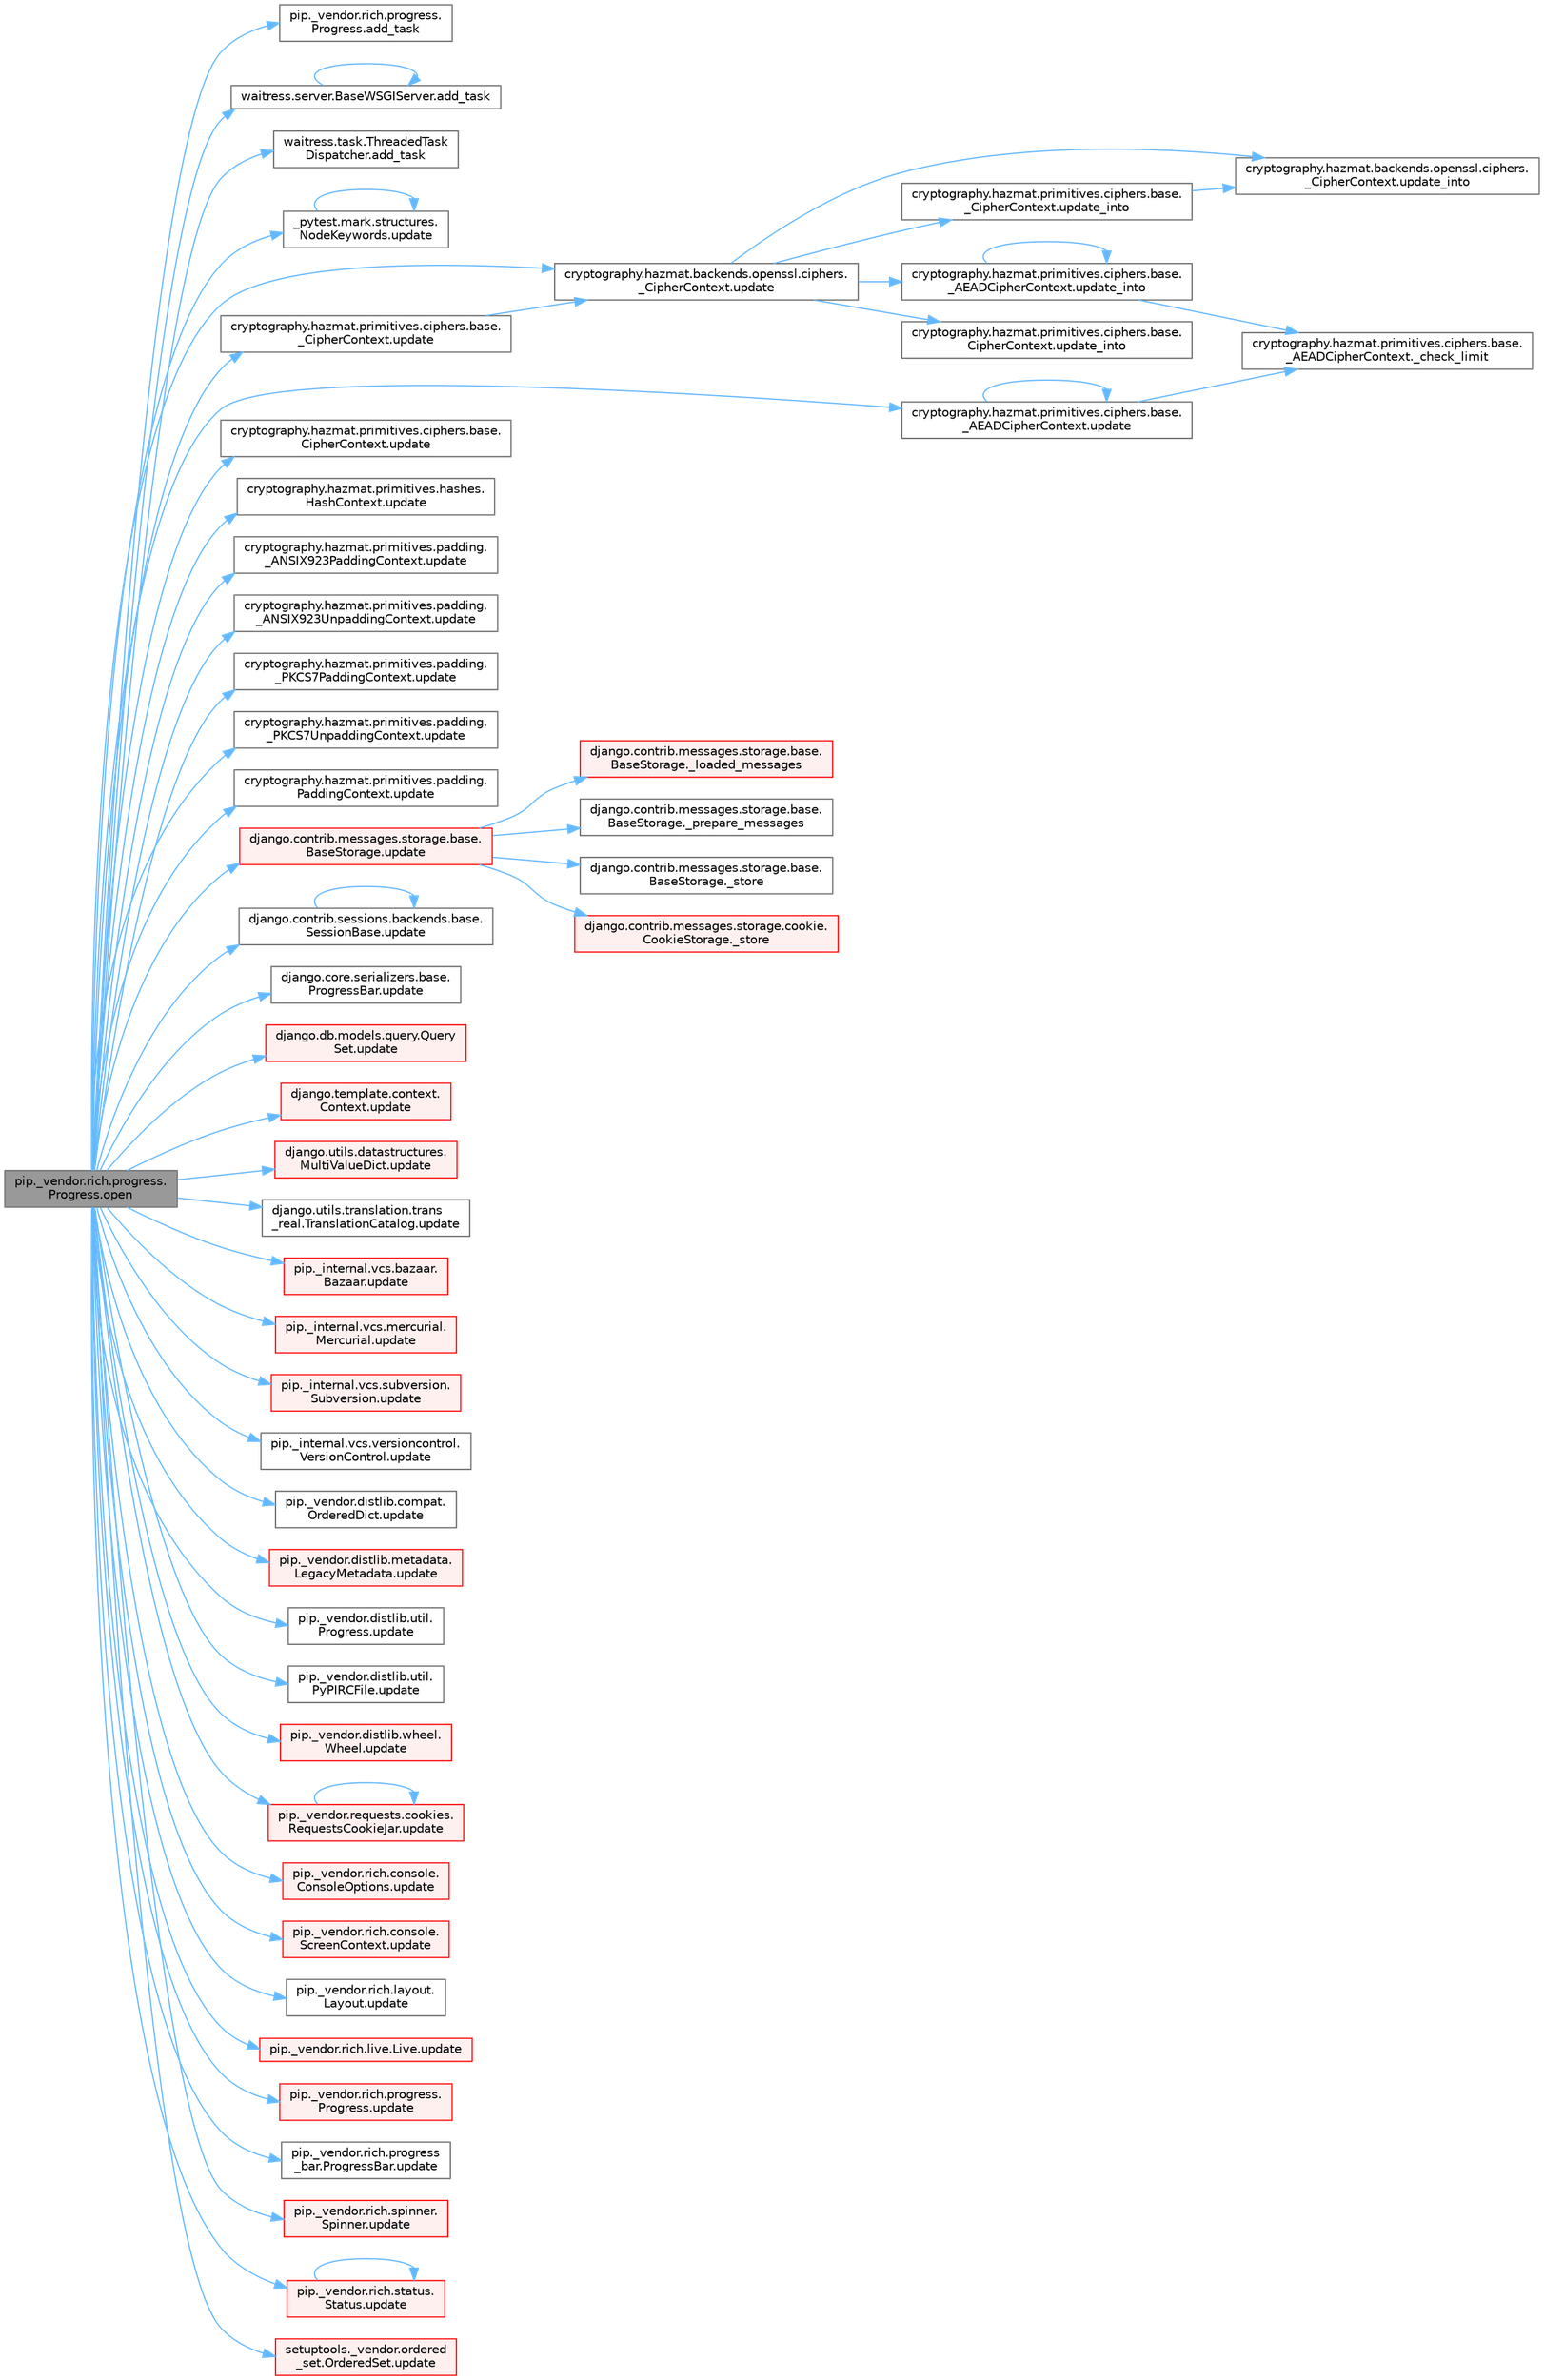 digraph "pip._vendor.rich.progress.Progress.open"
{
 // LATEX_PDF_SIZE
  bgcolor="transparent";
  edge [fontname=Helvetica,fontsize=10,labelfontname=Helvetica,labelfontsize=10];
  node [fontname=Helvetica,fontsize=10,shape=box,height=0.2,width=0.4];
  rankdir="LR";
  Node1 [id="Node000001",label="pip._vendor.rich.progress.\lProgress.open",height=0.2,width=0.4,color="gray40", fillcolor="grey60", style="filled", fontcolor="black",tooltip=" "];
  Node1 -> Node2 [id="edge1_Node000001_Node000002",color="steelblue1",style="solid",tooltip=" "];
  Node2 [id="Node000002",label="pip._vendor.rich.progress.\lProgress.add_task",height=0.2,width=0.4,color="grey40", fillcolor="white", style="filled",URL="$classpip_1_1__vendor_1_1rich_1_1progress_1_1_progress.html#ac731e25d7947a05a1772a3933a14f37f",tooltip=" "];
  Node1 -> Node3 [id="edge2_Node000001_Node000003",color="steelblue1",style="solid",tooltip=" "];
  Node3 [id="Node000003",label="waitress.server.BaseWSGIServer.add_task",height=0.2,width=0.4,color="grey40", fillcolor="white", style="filled",URL="$classwaitress_1_1server_1_1_base_w_s_g_i_server.html#aa62bd95573fdbdf54be7fb15889971e1",tooltip=" "];
  Node3 -> Node3 [id="edge3_Node000003_Node000003",color="steelblue1",style="solid",tooltip=" "];
  Node1 -> Node4 [id="edge4_Node000001_Node000004",color="steelblue1",style="solid",tooltip=" "];
  Node4 [id="Node000004",label="waitress.task.ThreadedTask\lDispatcher.add_task",height=0.2,width=0.4,color="grey40", fillcolor="white", style="filled",URL="$classwaitress_1_1task_1_1_threaded_task_dispatcher.html#a6705595c05fe078135d0d541a994aa96",tooltip=" "];
  Node1 -> Node5 [id="edge5_Node000001_Node000005",color="steelblue1",style="solid",tooltip=" "];
  Node5 [id="Node000005",label="_pytest.mark.structures.\lNodeKeywords.update",height=0.2,width=0.4,color="grey40", fillcolor="white", style="filled",URL="$class__pytest_1_1mark_1_1structures_1_1_node_keywords.html#a0a4d777bdae1c928eb82dbe2078da337",tooltip=" "];
  Node5 -> Node5 [id="edge6_Node000005_Node000005",color="steelblue1",style="solid",tooltip=" "];
  Node1 -> Node6 [id="edge7_Node000001_Node000006",color="steelblue1",style="solid",tooltip=" "];
  Node6 [id="Node000006",label="cryptography.hazmat.backends.openssl.ciphers.\l_CipherContext.update",height=0.2,width=0.4,color="grey40", fillcolor="white", style="filled",URL="$classcryptography_1_1hazmat_1_1backends_1_1openssl_1_1ciphers_1_1___cipher_context.html#a5610dfbc011a181af1eb504ed9ae6130",tooltip=" "];
  Node6 -> Node7 [id="edge8_Node000006_Node000007",color="steelblue1",style="solid",tooltip=" "];
  Node7 [id="Node000007",label="cryptography.hazmat.backends.openssl.ciphers.\l_CipherContext.update_into",height=0.2,width=0.4,color="grey40", fillcolor="white", style="filled",URL="$classcryptography_1_1hazmat_1_1backends_1_1openssl_1_1ciphers_1_1___cipher_context.html#ac924fa3f283429f25778565627a17ba3",tooltip=" "];
  Node6 -> Node8 [id="edge9_Node000006_Node000008",color="steelblue1",style="solid",tooltip=" "];
  Node8 [id="Node000008",label="cryptography.hazmat.primitives.ciphers.base.\l_AEADCipherContext.update_into",height=0.2,width=0.4,color="grey40", fillcolor="white", style="filled",URL="$classcryptography_1_1hazmat_1_1primitives_1_1ciphers_1_1base_1_1___a_e_a_d_cipher_context.html#ada8677c693a5806d08ad8e5fb73cc509",tooltip=" "];
  Node8 -> Node9 [id="edge10_Node000008_Node000009",color="steelblue1",style="solid",tooltip=" "];
  Node9 [id="Node000009",label="cryptography.hazmat.primitives.ciphers.base.\l_AEADCipherContext._check_limit",height=0.2,width=0.4,color="grey40", fillcolor="white", style="filled",URL="$classcryptography_1_1hazmat_1_1primitives_1_1ciphers_1_1base_1_1___a_e_a_d_cipher_context.html#a179d61fd4ecab619d41720f2b12fa68e",tooltip=" "];
  Node8 -> Node8 [id="edge11_Node000008_Node000008",color="steelblue1",style="solid",tooltip=" "];
  Node6 -> Node10 [id="edge12_Node000006_Node000010",color="steelblue1",style="solid",tooltip=" "];
  Node10 [id="Node000010",label="cryptography.hazmat.primitives.ciphers.base.\l_CipherContext.update_into",height=0.2,width=0.4,color="grey40", fillcolor="white", style="filled",URL="$classcryptography_1_1hazmat_1_1primitives_1_1ciphers_1_1base_1_1___cipher_context.html#ae56f21177950070138185e4063118ffe",tooltip=" "];
  Node10 -> Node7 [id="edge13_Node000010_Node000007",color="steelblue1",style="solid",tooltip=" "];
  Node6 -> Node11 [id="edge14_Node000006_Node000011",color="steelblue1",style="solid",tooltip=" "];
  Node11 [id="Node000011",label="cryptography.hazmat.primitives.ciphers.base.\lCipherContext.update_into",height=0.2,width=0.4,color="grey40", fillcolor="white", style="filled",URL="$classcryptography_1_1hazmat_1_1primitives_1_1ciphers_1_1base_1_1_cipher_context.html#a1c377cbed0fe2279f3957fb9af226699",tooltip=" "];
  Node1 -> Node12 [id="edge15_Node000001_Node000012",color="steelblue1",style="solid",tooltip=" "];
  Node12 [id="Node000012",label="cryptography.hazmat.primitives.ciphers.base.\l_AEADCipherContext.update",height=0.2,width=0.4,color="grey40", fillcolor="white", style="filled",URL="$classcryptography_1_1hazmat_1_1primitives_1_1ciphers_1_1base_1_1___a_e_a_d_cipher_context.html#a55c3cd5a4fe6d26aa67c41caa1cbe496",tooltip=" "];
  Node12 -> Node9 [id="edge16_Node000012_Node000009",color="steelblue1",style="solid",tooltip=" "];
  Node12 -> Node12 [id="edge17_Node000012_Node000012",color="steelblue1",style="solid",tooltip=" "];
  Node1 -> Node13 [id="edge18_Node000001_Node000013",color="steelblue1",style="solid",tooltip=" "];
  Node13 [id="Node000013",label="cryptography.hazmat.primitives.ciphers.base.\l_CipherContext.update",height=0.2,width=0.4,color="grey40", fillcolor="white", style="filled",URL="$classcryptography_1_1hazmat_1_1primitives_1_1ciphers_1_1base_1_1___cipher_context.html#a9bbd083aa4ef0fa6c6a1c07f15f9dd17",tooltip=" "];
  Node13 -> Node6 [id="edge19_Node000013_Node000006",color="steelblue1",style="solid",tooltip=" "];
  Node1 -> Node14 [id="edge20_Node000001_Node000014",color="steelblue1",style="solid",tooltip=" "];
  Node14 [id="Node000014",label="cryptography.hazmat.primitives.ciphers.base.\lCipherContext.update",height=0.2,width=0.4,color="grey40", fillcolor="white", style="filled",URL="$classcryptography_1_1hazmat_1_1primitives_1_1ciphers_1_1base_1_1_cipher_context.html#aee87d4d6a8f0f14e5b225d0eb9fb246e",tooltip=" "];
  Node1 -> Node15 [id="edge21_Node000001_Node000015",color="steelblue1",style="solid",tooltip=" "];
  Node15 [id="Node000015",label="cryptography.hazmat.primitives.hashes.\lHashContext.update",height=0.2,width=0.4,color="grey40", fillcolor="white", style="filled",URL="$classcryptography_1_1hazmat_1_1primitives_1_1hashes_1_1_hash_context.html#ab9ceb81a092e04be44cd8c6ac9dd4918",tooltip=" "];
  Node1 -> Node16 [id="edge22_Node000001_Node000016",color="steelblue1",style="solid",tooltip=" "];
  Node16 [id="Node000016",label="cryptography.hazmat.primitives.padding.\l_ANSIX923PaddingContext.update",height=0.2,width=0.4,color="grey40", fillcolor="white", style="filled",URL="$classcryptography_1_1hazmat_1_1primitives_1_1padding_1_1___a_n_s_i_x923_padding_context.html#a73ae02f0e7d3ecdc76c327972d5cb075",tooltip=" "];
  Node1 -> Node17 [id="edge23_Node000001_Node000017",color="steelblue1",style="solid",tooltip=" "];
  Node17 [id="Node000017",label="cryptography.hazmat.primitives.padding.\l_ANSIX923UnpaddingContext.update",height=0.2,width=0.4,color="grey40", fillcolor="white", style="filled",URL="$classcryptography_1_1hazmat_1_1primitives_1_1padding_1_1___a_n_s_i_x923_unpadding_context.html#afda02ac4bf5c02d78814b54e62736942",tooltip=" "];
  Node1 -> Node18 [id="edge24_Node000001_Node000018",color="steelblue1",style="solid",tooltip=" "];
  Node18 [id="Node000018",label="cryptography.hazmat.primitives.padding.\l_PKCS7PaddingContext.update",height=0.2,width=0.4,color="grey40", fillcolor="white", style="filled",URL="$classcryptography_1_1hazmat_1_1primitives_1_1padding_1_1___p_k_c_s7_padding_context.html#a26ecfa520954d55accd37dcd4ee92233",tooltip=" "];
  Node1 -> Node19 [id="edge25_Node000001_Node000019",color="steelblue1",style="solid",tooltip=" "];
  Node19 [id="Node000019",label="cryptography.hazmat.primitives.padding.\l_PKCS7UnpaddingContext.update",height=0.2,width=0.4,color="grey40", fillcolor="white", style="filled",URL="$classcryptography_1_1hazmat_1_1primitives_1_1padding_1_1___p_k_c_s7_unpadding_context.html#add18c9d99e7b859b88e0f6fdd496d5ff",tooltip=" "];
  Node1 -> Node20 [id="edge26_Node000001_Node000020",color="steelblue1",style="solid",tooltip=" "];
  Node20 [id="Node000020",label="cryptography.hazmat.primitives.padding.\lPaddingContext.update",height=0.2,width=0.4,color="grey40", fillcolor="white", style="filled",URL="$classcryptography_1_1hazmat_1_1primitives_1_1padding_1_1_padding_context.html#a047bc43f5a6b188611c2fce69723798c",tooltip=" "];
  Node1 -> Node21 [id="edge27_Node000001_Node000021",color="steelblue1",style="solid",tooltip=" "];
  Node21 [id="Node000021",label="django.contrib.messages.storage.base.\lBaseStorage.update",height=0.2,width=0.4,color="red", fillcolor="#FFF0F0", style="filled",URL="$classdjango_1_1contrib_1_1messages_1_1storage_1_1base_1_1_base_storage.html#a6e7b6b257bc8af4bd1d58d53235679a2",tooltip=" "];
  Node21 -> Node22 [id="edge28_Node000021_Node000022",color="steelblue1",style="solid",tooltip=" "];
  Node22 [id="Node000022",label="django.contrib.messages.storage.base.\lBaseStorage._loaded_messages",height=0.2,width=0.4,color="red", fillcolor="#FFF0F0", style="filled",URL="$classdjango_1_1contrib_1_1messages_1_1storage_1_1base_1_1_base_storage.html#aae271e69706ef6bcb050affc180b81e1",tooltip=" "];
  Node21 -> Node4467 [id="edge29_Node000021_Node004467",color="steelblue1",style="solid",tooltip=" "];
  Node4467 [id="Node004467",label="django.contrib.messages.storage.base.\lBaseStorage._prepare_messages",height=0.2,width=0.4,color="grey40", fillcolor="white", style="filled",URL="$classdjango_1_1contrib_1_1messages_1_1storage_1_1base_1_1_base_storage.html#a8b041dcd1b43d70d14a307f76e870a1a",tooltip=" "];
  Node21 -> Node2092 [id="edge30_Node000021_Node002092",color="steelblue1",style="solid",tooltip=" "];
  Node2092 [id="Node002092",label="django.contrib.messages.storage.base.\lBaseStorage._store",height=0.2,width=0.4,color="grey40", fillcolor="white", style="filled",URL="$classdjango_1_1contrib_1_1messages_1_1storage_1_1base_1_1_base_storage.html#aa5132a4a7ce775d6ecf062de7fe92296",tooltip=" "];
  Node21 -> Node2093 [id="edge31_Node000021_Node002093",color="steelblue1",style="solid",tooltip=" "];
  Node2093 [id="Node002093",label="django.contrib.messages.storage.cookie.\lCookieStorage._store",height=0.2,width=0.4,color="red", fillcolor="#FFF0F0", style="filled",URL="$classdjango_1_1contrib_1_1messages_1_1storage_1_1cookie_1_1_cookie_storage.html#aa0af435ad461f081d2fae1ec0043982e",tooltip=" "];
  Node1 -> Node4468 [id="edge32_Node000001_Node004468",color="steelblue1",style="solid",tooltip=" "];
  Node4468 [id="Node004468",label="django.contrib.sessions.backends.base.\lSessionBase.update",height=0.2,width=0.4,color="grey40", fillcolor="white", style="filled",URL="$classdjango_1_1contrib_1_1sessions_1_1backends_1_1base_1_1_session_base.html#a3c30c6ffbf47e3a150eaadc491b04cc5",tooltip=" "];
  Node4468 -> Node4468 [id="edge33_Node004468_Node004468",color="steelblue1",style="solid",tooltip=" "];
  Node1 -> Node4469 [id="edge34_Node000001_Node004469",color="steelblue1",style="solid",tooltip=" "];
  Node4469 [id="Node004469",label="django.core.serializers.base.\lProgressBar.update",height=0.2,width=0.4,color="grey40", fillcolor="white", style="filled",URL="$classdjango_1_1core_1_1serializers_1_1base_1_1_progress_bar.html#af2c1c7bf5d7219121e6823dd318bd50c",tooltip=" "];
  Node1 -> Node4470 [id="edge35_Node000001_Node004470",color="steelblue1",style="solid",tooltip=" "];
  Node4470 [id="Node004470",label="django.db.models.query.Query\lSet.update",height=0.2,width=0.4,color="red", fillcolor="#FFF0F0", style="filled",URL="$classdjango_1_1db_1_1models_1_1query_1_1_query_set.html#ab6293ece1c0100aa9a26a3fb2d666a06",tooltip=" "];
  Node1 -> Node4471 [id="edge36_Node000001_Node004471",color="steelblue1",style="solid",tooltip=" "];
  Node4471 [id="Node004471",label="django.template.context.\lContext.update",height=0.2,width=0.4,color="red", fillcolor="#FFF0F0", style="filled",URL="$classdjango_1_1template_1_1context_1_1_context.html#ac6b555aa3f87383d3ff80eac5e450c90",tooltip=" "];
  Node1 -> Node4473 [id="edge37_Node000001_Node004473",color="steelblue1",style="solid",tooltip=" "];
  Node4473 [id="Node004473",label="django.utils.datastructures.\lMultiValueDict.update",height=0.2,width=0.4,color="red", fillcolor="#FFF0F0", style="filled",URL="$classdjango_1_1utils_1_1datastructures_1_1_multi_value_dict.html#adb334f967b909885c14e439be6090ed9",tooltip=" "];
  Node1 -> Node4481 [id="edge38_Node000001_Node004481",color="steelblue1",style="solid",tooltip=" "];
  Node4481 [id="Node004481",label="django.utils.translation.trans\l_real.TranslationCatalog.update",height=0.2,width=0.4,color="grey40", fillcolor="white", style="filled",URL="$classdjango_1_1utils_1_1translation_1_1trans__real_1_1_translation_catalog.html#ad4887327f85044e4eb4701c171b696ea",tooltip=" "];
  Node1 -> Node4482 [id="edge39_Node000001_Node004482",color="steelblue1",style="solid",tooltip=" "];
  Node4482 [id="Node004482",label="pip._internal.vcs.bazaar.\lBazaar.update",height=0.2,width=0.4,color="red", fillcolor="#FFF0F0", style="filled",URL="$classpip_1_1__internal_1_1vcs_1_1bazaar_1_1_bazaar.html#ab72f9605304d0f45c9cee1b01475db15",tooltip=" "];
  Node1 -> Node4499 [id="edge40_Node000001_Node004499",color="steelblue1",style="solid",tooltip=" "];
  Node4499 [id="Node004499",label="pip._internal.vcs.mercurial.\lMercurial.update",height=0.2,width=0.4,color="red", fillcolor="#FFF0F0", style="filled",URL="$classpip_1_1__internal_1_1vcs_1_1mercurial_1_1_mercurial.html#ab20d928e9af6ddb8d125f17805b56433",tooltip=" "];
  Node1 -> Node4500 [id="edge41_Node000001_Node004500",color="steelblue1",style="solid",tooltip=" "];
  Node4500 [id="Node004500",label="pip._internal.vcs.subversion.\lSubversion.update",height=0.2,width=0.4,color="red", fillcolor="#FFF0F0", style="filled",URL="$classpip_1_1__internal_1_1vcs_1_1subversion_1_1_subversion.html#a6ffdf52e473391cd02f543f30e12cc94",tooltip=" "];
  Node1 -> Node4504 [id="edge42_Node000001_Node004504",color="steelblue1",style="solid",tooltip=" "];
  Node4504 [id="Node004504",label="pip._internal.vcs.versioncontrol.\lVersionControl.update",height=0.2,width=0.4,color="grey40", fillcolor="white", style="filled",URL="$classpip_1_1__internal_1_1vcs_1_1versioncontrol_1_1_version_control.html#aee2260d56ba67019ca524562f739a617",tooltip=" "];
  Node1 -> Node4505 [id="edge43_Node000001_Node004505",color="steelblue1",style="solid",tooltip=" "];
  Node4505 [id="Node004505",label="pip._vendor.distlib.compat.\lOrderedDict.update",height=0.2,width=0.4,color="grey40", fillcolor="white", style="filled",URL="$classpip_1_1__vendor_1_1distlib_1_1compat_1_1_ordered_dict.html#a05be3a8355cf49c1ae26a2c765577d44",tooltip=" "];
  Node1 -> Node4506 [id="edge44_Node000001_Node004506",color="steelblue1",style="solid",tooltip=" "];
  Node4506 [id="Node004506",label="pip._vendor.distlib.metadata.\lLegacyMetadata.update",height=0.2,width=0.4,color="red", fillcolor="#FFF0F0", style="filled",URL="$classpip_1_1__vendor_1_1distlib_1_1metadata_1_1_legacy_metadata.html#aefa482c1aa5db626eda875a4a1941995",tooltip=" "];
  Node1 -> Node4507 [id="edge45_Node000001_Node004507",color="steelblue1",style="solid",tooltip=" "];
  Node4507 [id="Node004507",label="pip._vendor.distlib.util.\lProgress.update",height=0.2,width=0.4,color="grey40", fillcolor="white", style="filled",URL="$classpip_1_1__vendor_1_1distlib_1_1util_1_1_progress.html#acb75e2a111c6007570d8429d9e07f8f9",tooltip=" "];
  Node1 -> Node4508 [id="edge46_Node000001_Node004508",color="steelblue1",style="solid",tooltip=" "];
  Node4508 [id="Node004508",label="pip._vendor.distlib.util.\lPyPIRCFile.update",height=0.2,width=0.4,color="grey40", fillcolor="white", style="filled",URL="$classpip_1_1__vendor_1_1distlib_1_1util_1_1_py_p_i_r_c_file.html#a1c66efaa0d058515e678b589e0a48fe6",tooltip=" "];
  Node1 -> Node4509 [id="edge47_Node000001_Node004509",color="steelblue1",style="solid",tooltip=" "];
  Node4509 [id="Node004509",label="pip._vendor.distlib.wheel.\lWheel.update",height=0.2,width=0.4,color="red", fillcolor="#FFF0F0", style="filled",URL="$classpip_1_1__vendor_1_1distlib_1_1wheel_1_1_wheel.html#af0fa6892c3a4e935a5ff2887f80b14ff",tooltip=" "];
  Node1 -> Node4513 [id="edge48_Node000001_Node004513",color="steelblue1",style="solid",tooltip=" "];
  Node4513 [id="Node004513",label="pip._vendor.requests.cookies.\lRequestsCookieJar.update",height=0.2,width=0.4,color="red", fillcolor="#FFF0F0", style="filled",URL="$classpip_1_1__vendor_1_1requests_1_1cookies_1_1_requests_cookie_jar.html#a0da44ca158cef5ca63c06e3170864e85",tooltip=" "];
  Node4513 -> Node4513 [id="edge49_Node004513_Node004513",color="steelblue1",style="solid",tooltip=" "];
  Node1 -> Node4514 [id="edge50_Node000001_Node004514",color="steelblue1",style="solid",tooltip=" "];
  Node4514 [id="Node004514",label="pip._vendor.rich.console.\lConsoleOptions.update",height=0.2,width=0.4,color="red", fillcolor="#FFF0F0", style="filled",URL="$classpip_1_1__vendor_1_1rich_1_1console_1_1_console_options.html#a533d26ef193dcbd919112d43c3dc2965",tooltip=" "];
  Node1 -> Node4515 [id="edge51_Node000001_Node004515",color="steelblue1",style="solid",tooltip=" "];
  Node4515 [id="Node004515",label="pip._vendor.rich.console.\lScreenContext.update",height=0.2,width=0.4,color="red", fillcolor="#FFF0F0", style="filled",URL="$classpip_1_1__vendor_1_1rich_1_1console_1_1_screen_context.html#adc1347b88a5b0df28fbdd43023fe91ee",tooltip=" "];
  Node1 -> Node4517 [id="edge52_Node000001_Node004517",color="steelblue1",style="solid",tooltip=" "];
  Node4517 [id="Node004517",label="pip._vendor.rich.layout.\lLayout.update",height=0.2,width=0.4,color="grey40", fillcolor="white", style="filled",URL="$classpip_1_1__vendor_1_1rich_1_1layout_1_1_layout.html#a067efe37b004de10b217d6d9e474df8e",tooltip=" "];
  Node1 -> Node4518 [id="edge53_Node000001_Node004518",color="steelblue1",style="solid",tooltip=" "];
  Node4518 [id="Node004518",label="pip._vendor.rich.live.Live.update",height=0.2,width=0.4,color="red", fillcolor="#FFF0F0", style="filled",URL="$classpip_1_1__vendor_1_1rich_1_1live_1_1_live.html#af9726cf9966a0250388c2b0138fb80cc",tooltip=" "];
  Node1 -> Node4519 [id="edge54_Node000001_Node004519",color="steelblue1",style="solid",tooltip=" "];
  Node4519 [id="Node004519",label="pip._vendor.rich.progress.\lProgress.update",height=0.2,width=0.4,color="red", fillcolor="#FFF0F0", style="filled",URL="$classpip_1_1__vendor_1_1rich_1_1progress_1_1_progress.html#a6fa62223b1262496c0ae743cd52e92e5",tooltip=" "];
  Node1 -> Node4521 [id="edge55_Node000001_Node004521",color="steelblue1",style="solid",tooltip=" "];
  Node4521 [id="Node004521",label="pip._vendor.rich.progress\l_bar.ProgressBar.update",height=0.2,width=0.4,color="grey40", fillcolor="white", style="filled",URL="$classpip_1_1__vendor_1_1rich_1_1progress__bar_1_1_progress_bar.html#ae014e345845e30028f06da5ea428d592",tooltip=" "];
  Node1 -> Node4522 [id="edge56_Node000001_Node004522",color="steelblue1",style="solid",tooltip=" "];
  Node4522 [id="Node004522",label="pip._vendor.rich.spinner.\lSpinner.update",height=0.2,width=0.4,color="red", fillcolor="#FFF0F0", style="filled",URL="$classpip_1_1__vendor_1_1rich_1_1spinner_1_1_spinner.html#a1bdff2fd55f56cc46b28b5ac3e69051d",tooltip=" "];
  Node1 -> Node4523 [id="edge57_Node000001_Node004523",color="steelblue1",style="solid",tooltip=" "];
  Node4523 [id="Node004523",label="pip._vendor.rich.status.\lStatus.update",height=0.2,width=0.4,color="red", fillcolor="#FFF0F0", style="filled",URL="$classpip_1_1__vendor_1_1rich_1_1status_1_1_status.html#a247833e956938350361ef6419697f7f3",tooltip=" "];
  Node4523 -> Node4523 [id="edge58_Node004523_Node004523",color="steelblue1",style="solid",tooltip=" "];
  Node1 -> Node4524 [id="edge59_Node000001_Node004524",color="steelblue1",style="solid",tooltip=" "];
  Node4524 [id="Node004524",label="setuptools._vendor.ordered\l_set.OrderedSet.update",height=0.2,width=0.4,color="red", fillcolor="#FFF0F0", style="filled",URL="$classsetuptools_1_1__vendor_1_1ordered__set_1_1_ordered_set.html#ad65452f0c741c86dce23bcba0a55c04e",tooltip=" "];
}
